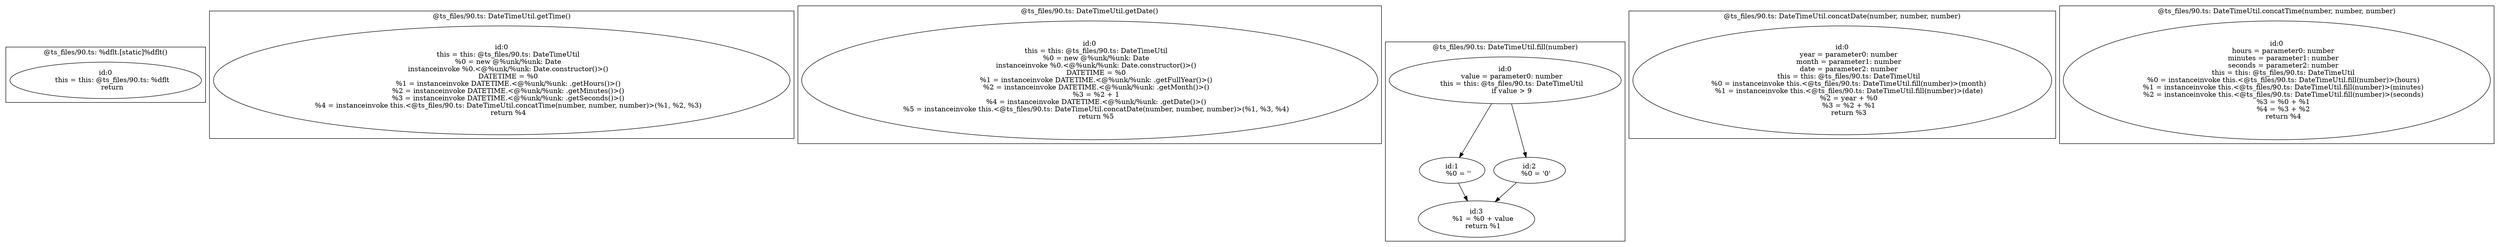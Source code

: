 digraph "90.ts" {
subgraph "cluster_@ts_files/90.ts: %dflt.[static]%dflt()" {
  label="@ts_files/90.ts: %dflt.[static]%dflt()";
  Node33250 [label="id:0
      this = this: @ts_files/90.ts: %dflt
      return"];
}
subgraph "cluster_@ts_files/90.ts: DateTimeUtil.getTime()" {
  label="@ts_files/90.ts: DateTimeUtil.getTime()";
  Node34810 [label="id:0
      this = this: @ts_files/90.ts: DateTimeUtil
      %0 = new @%unk/%unk: Date
      instanceinvoke %0.<@%unk/%unk: Date.constructor()>()
      DATETIME = %0
      %1 = instanceinvoke DATETIME.<@%unk/%unk: .getHours()>()
      %2 = instanceinvoke DATETIME.<@%unk/%unk: .getMinutes()>()
      %3 = instanceinvoke DATETIME.<@%unk/%unk: .getSeconds()>()
      %4 = instanceinvoke this.<@ts_files/90.ts: DateTimeUtil.concatTime(number, number, number)>(%1, %2, %3)
      return %4"];
}
subgraph "cluster_@ts_files/90.ts: DateTimeUtil.getDate()" {
  label="@ts_files/90.ts: DateTimeUtil.getDate()";
  Node34640 [label="id:0
      this = this: @ts_files/90.ts: DateTimeUtil
      %0 = new @%unk/%unk: Date
      instanceinvoke %0.<@%unk/%unk: Date.constructor()>()
      DATETIME = %0
      %1 = instanceinvoke DATETIME.<@%unk/%unk: .getFullYear()>()
      %2 = instanceinvoke DATETIME.<@%unk/%unk: .getMonth()>()
      %3 = %2 + 1
      %4 = instanceinvoke DATETIME.<@%unk/%unk: .getDate()>()
      %5 = instanceinvoke this.<@ts_files/90.ts: DateTimeUtil.concatDate(number, number, number)>(%1, %3, %4)
      return %5"];
}
subgraph "cluster_@ts_files/90.ts: DateTimeUtil.fill(number)" {
  label="@ts_files/90.ts: DateTimeUtil.fill(number)";
  Node38340 [label="id:0
      value = parameter0: number
      this = this: @ts_files/90.ts: DateTimeUtil
      if value > 9"];
  Node38341 [label="id:1
      %0 = ''"];
  Node38342 [label="id:2
      %0 = '0'"];
  Node38343 [label="id:3
      %1 = %0 + value
      return %1"];
  Node38340 -> Node38341;
  Node38340 -> Node38342;
  Node38341 -> Node38343;
  Node38342 -> Node38343;
}
subgraph "cluster_@ts_files/90.ts: DateTimeUtil.concatDate(number, number, number)" {
  label="@ts_files/90.ts: DateTimeUtil.concatDate(number, number, number)";
  Node58750 [label="id:0
      year = parameter0: number
      month = parameter1: number
      date = parameter2: number
      this = this: @ts_files/90.ts: DateTimeUtil
      %0 = instanceinvoke this.<@ts_files/90.ts: DateTimeUtil.fill(number)>(month)
      %1 = instanceinvoke this.<@ts_files/90.ts: DateTimeUtil.fill(number)>(date)
      %2 = year + %0
      %3 = %2 + %1
      return %3"];
}
subgraph "cluster_@ts_files/90.ts: DateTimeUtil.concatTime(number, number, number)" {
  label="@ts_files/90.ts: DateTimeUtil.concatTime(number, number, number)";
  Node58920 [label="id:0
      hours = parameter0: number
      minutes = parameter1: number
      seconds = parameter2: number
      this = this: @ts_files/90.ts: DateTimeUtil
      %0 = instanceinvoke this.<@ts_files/90.ts: DateTimeUtil.fill(number)>(hours)
      %1 = instanceinvoke this.<@ts_files/90.ts: DateTimeUtil.fill(number)>(minutes)
      %2 = instanceinvoke this.<@ts_files/90.ts: DateTimeUtil.fill(number)>(seconds)
      %3 = %0 + %1
      %4 = %3 + %2
      return %4"];
}
}
